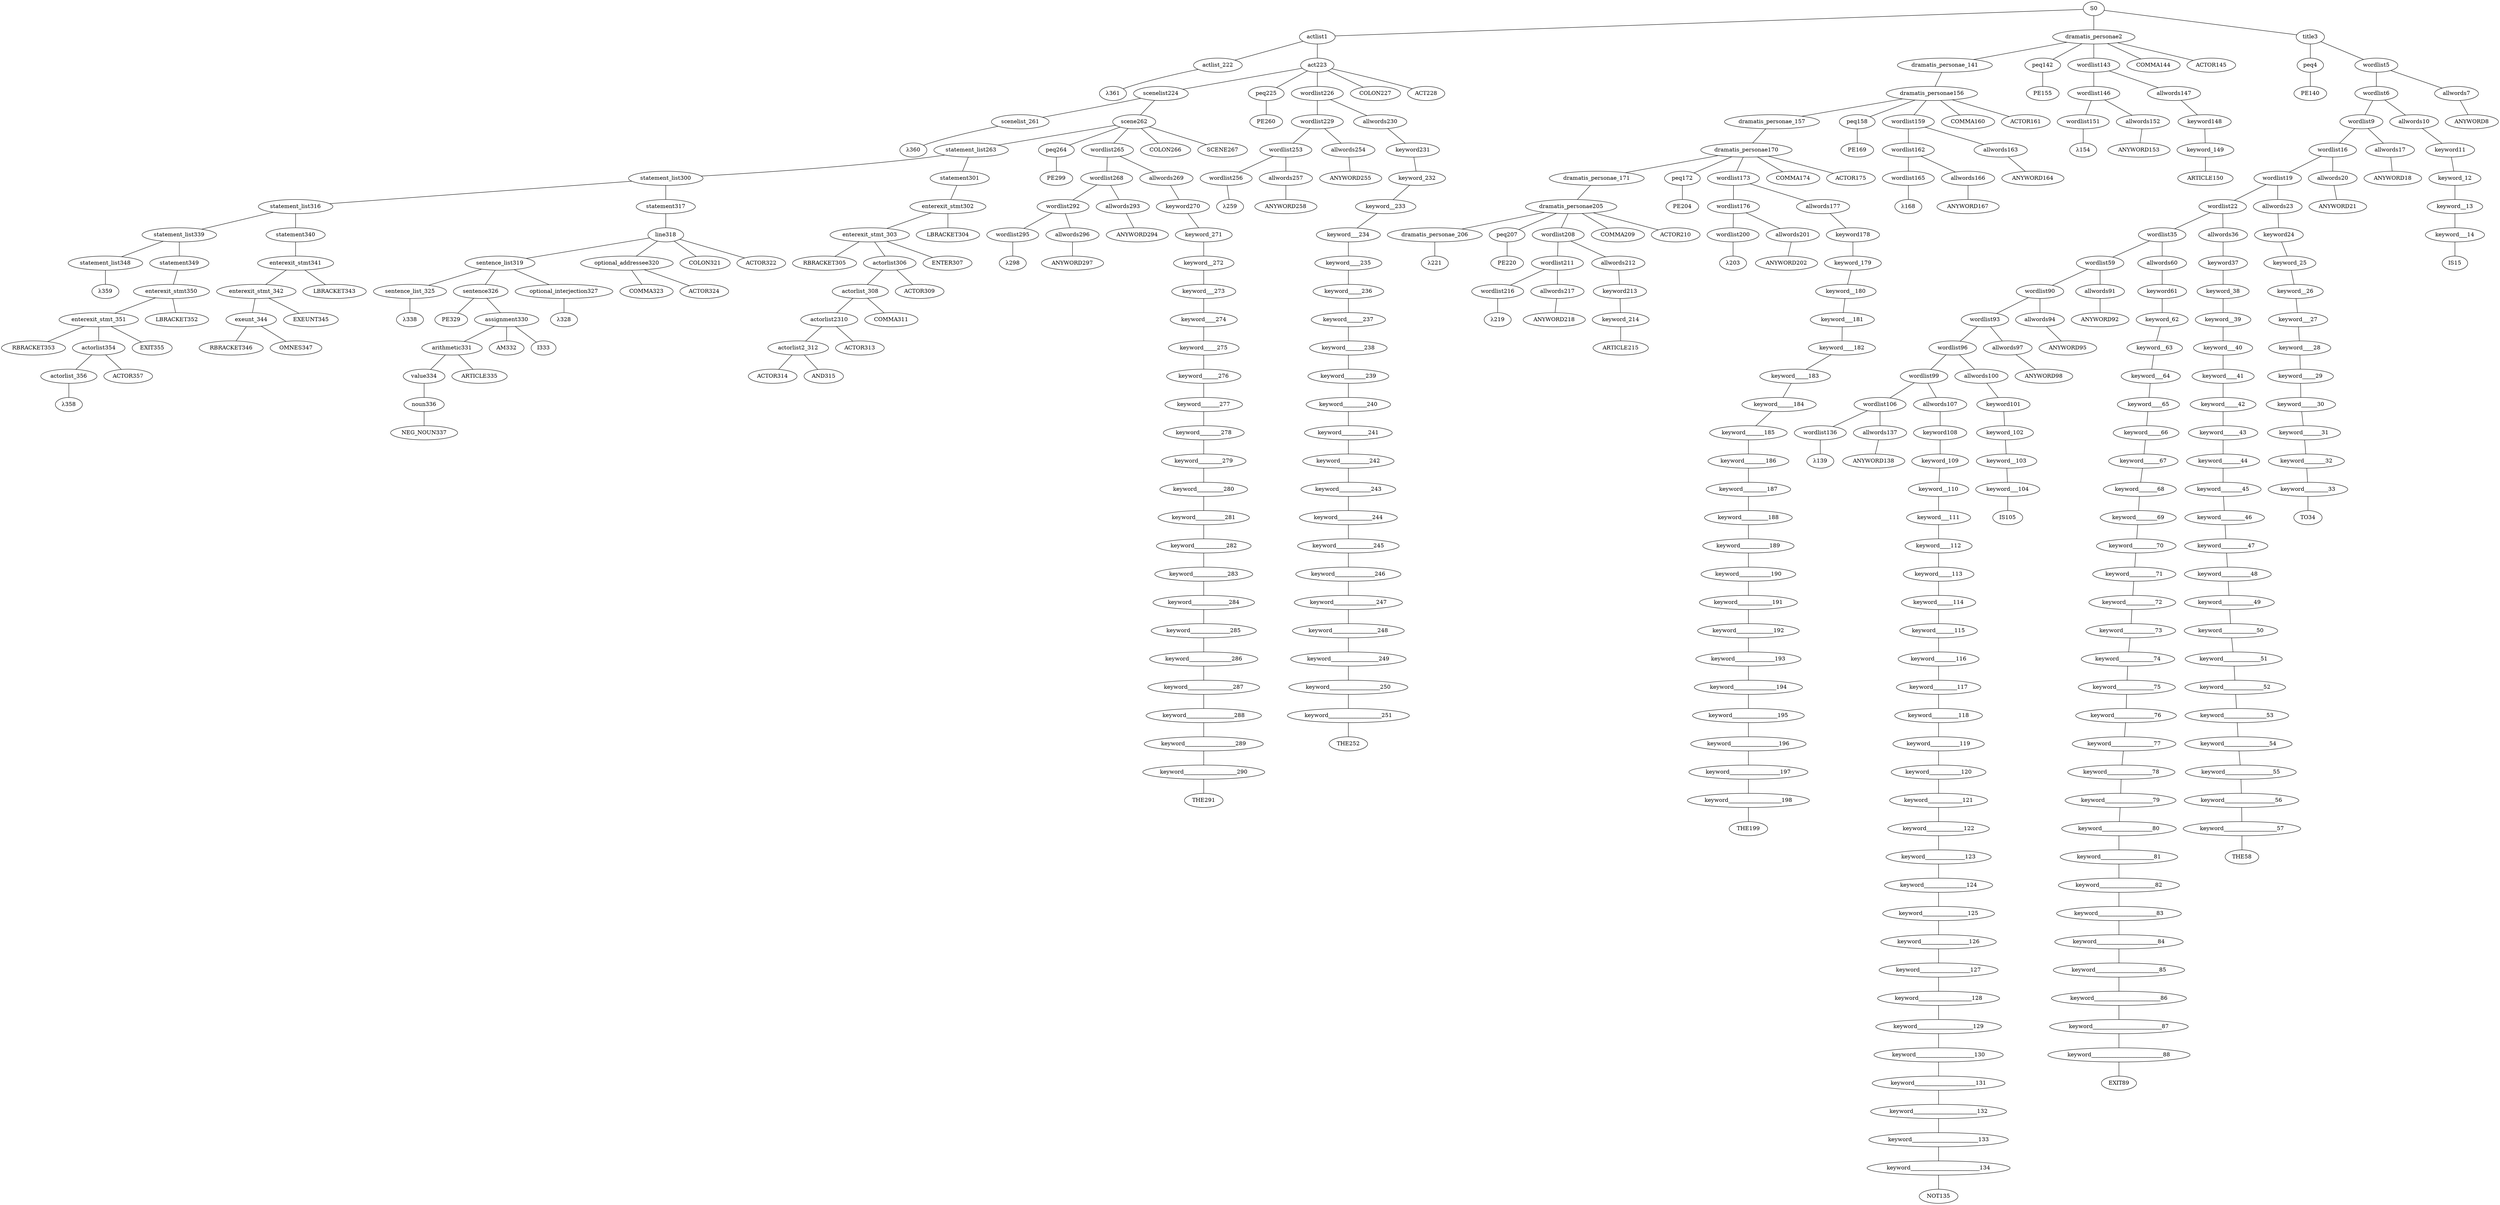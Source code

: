 strict graph {
	S0 -- actlist1
	S0 -- dramatis_personae2
	S0 -- title3

	title3 -- peq4
	title3 -- wordlist5

	wordlist5 -- wordlist6
	wordlist5 -- allwords7

	allwords7 -- ANYWORD8


	wordlist6 -- wordlist9
	wordlist6 -- allwords10

	allwords10 -- keyword11

	keyword11 -- keyword_12

	keyword_12 -- keyword__13

	keyword__13 -- keyword___14

	keyword___14 -- IS15


	wordlist9 -- wordlist16
	wordlist9 -- allwords17

	allwords17 -- ANYWORD18


	wordlist16 -- wordlist19
	wordlist16 -- allwords20

	allwords20 -- ANYWORD21


	wordlist19 -- wordlist22
	wordlist19 -- allwords23

	allwords23 -- keyword24

	keyword24 -- keyword_25

	keyword_25 -- keyword__26

	keyword__26 -- keyword___27

	keyword___27 -- keyword____28

	keyword____28 -- keyword_____29

	keyword_____29 -- keyword______30

	keyword______30 -- keyword_______31

	keyword_______31 -- keyword________32

	keyword________32 -- keyword_________33

	keyword_________33 -- TO34


	wordlist22 -- wordlist35
	wordlist22 -- allwords36

	allwords36 -- keyword37

	keyword37 -- keyword_38

	keyword_38 -- keyword__39

	keyword__39 -- keyword___40

	keyword___40 -- keyword____41

	keyword____41 -- keyword_____42

	keyword_____42 -- keyword______43

	keyword______43 -- keyword_______44

	keyword_______44 -- keyword________45

	keyword________45 -- keyword_________46

	keyword_________46 -- keyword__________47

	keyword__________47 -- keyword___________48

	keyword___________48 -- keyword____________49

	keyword____________49 -- keyword_____________50

	keyword_____________50 -- keyword______________51

	keyword______________51 -- keyword_______________52

	keyword_______________52 -- keyword________________53

	keyword________________53 -- keyword_________________54

	keyword_________________54 -- keyword__________________55

	keyword__________________55 -- keyword___________________56

	keyword___________________56 -- keyword____________________57

	keyword____________________57 -- THE58


	wordlist35 -- wordlist59
	wordlist35 -- allwords60

	allwords60 -- keyword61

	keyword61 -- keyword_62

	keyword_62 -- keyword__63

	keyword__63 -- keyword___64

	keyword___64 -- keyword____65

	keyword____65 -- keyword_____66

	keyword_____66 -- keyword______67

	keyword______67 -- keyword_______68

	keyword_______68 -- keyword________69

	keyword________69 -- keyword_________70

	keyword_________70 -- keyword__________71

	keyword__________71 -- keyword___________72

	keyword___________72 -- keyword____________73

	keyword____________73 -- keyword_____________74

	keyword_____________74 -- keyword______________75

	keyword______________75 -- keyword_______________76

	keyword_______________76 -- keyword________________77

	keyword________________77 -- keyword_________________78

	keyword_________________78 -- keyword__________________79

	keyword__________________79 -- keyword___________________80

	keyword___________________80 -- keyword____________________81

	keyword____________________81 -- keyword_____________________82

	keyword_____________________82 -- keyword______________________83

	keyword______________________83 -- keyword_______________________84

	keyword_______________________84 -- keyword________________________85

	keyword________________________85 -- keyword_________________________86

	keyword_________________________86 -- keyword__________________________87

	keyword__________________________87 -- keyword___________________________88

	keyword___________________________88 -- EXIT89


	wordlist59 -- wordlist90
	wordlist59 -- allwords91

	allwords91 -- ANYWORD92


	wordlist90 -- wordlist93
	wordlist90 -- allwords94

	allwords94 -- ANYWORD95


	wordlist93 -- wordlist96
	wordlist93 -- allwords97

	allwords97 -- ANYWORD98


	wordlist96 -- wordlist99
	wordlist96 -- allwords100

	allwords100 -- keyword101

	keyword101 -- keyword_102

	keyword_102 -- keyword__103

	keyword__103 -- keyword___104

	keyword___104 -- IS105


	wordlist99 -- wordlist106
	wordlist99 -- allwords107

	allwords107 -- keyword108

	keyword108 -- keyword_109

	keyword_109 -- keyword__110

	keyword__110 -- keyword___111

	keyword___111 -- keyword____112

	keyword____112 -- keyword_____113

	keyword_____113 -- keyword______114

	keyword______114 -- keyword_______115

	keyword_______115 -- keyword________116

	keyword________116 -- keyword_________117

	keyword_________117 -- keyword__________118

	keyword__________118 -- keyword___________119

	keyword___________119 -- keyword____________120

	keyword____________120 -- keyword_____________121

	keyword_____________121 -- keyword______________122

	keyword______________122 -- keyword_______________123

	keyword_______________123 -- keyword________________124

	keyword________________124 -- keyword_________________125

	keyword_________________125 -- keyword__________________126

	keyword__________________126 -- keyword___________________127

	keyword___________________127 -- keyword____________________128

	keyword____________________128 -- keyword_____________________129

	keyword_____________________129 -- keyword______________________130

	keyword______________________130 -- keyword_______________________131

	keyword_______________________131 -- keyword________________________132

	keyword________________________132 -- keyword_________________________133

	keyword_________________________133 -- keyword__________________________134

	keyword__________________________134 -- NOT135


	wordlist106 -- wordlist136
	wordlist106 -- allwords137

	allwords137 -- ANYWORD138


	wordlist136 -- λ139

	peq4 -- PE140


	dramatis_personae2 -- dramatis_personae_141
	dramatis_personae2 -- peq142
	dramatis_personae2 -- wordlist143
	dramatis_personae2 -- COMMA144
	dramatis_personae2 -- ACTOR145



	wordlist143 -- wordlist146
	wordlist143 -- allwords147

	allwords147 -- keyword148

	keyword148 -- keyword_149

	keyword_149 -- ARTICLE150


	wordlist146 -- wordlist151
	wordlist146 -- allwords152

	allwords152 -- ANYWORD153


	wordlist151 -- λ154

	peq142 -- PE155


	dramatis_personae_141 -- dramatis_personae156

	dramatis_personae156 -- dramatis_personae_157
	dramatis_personae156 -- peq158
	dramatis_personae156 -- wordlist159
	dramatis_personae156 -- COMMA160
	dramatis_personae156 -- ACTOR161



	wordlist159 -- wordlist162
	wordlist159 -- allwords163

	allwords163 -- ANYWORD164


	wordlist162 -- wordlist165
	wordlist162 -- allwords166

	allwords166 -- ANYWORD167


	wordlist165 -- λ168

	peq158 -- PE169


	dramatis_personae_157 -- dramatis_personae170

	dramatis_personae170 -- dramatis_personae_171
	dramatis_personae170 -- peq172
	dramatis_personae170 -- wordlist173
	dramatis_personae170 -- COMMA174
	dramatis_personae170 -- ACTOR175



	wordlist173 -- wordlist176
	wordlist173 -- allwords177

	allwords177 -- keyword178

	keyword178 -- keyword_179

	keyword_179 -- keyword__180

	keyword__180 -- keyword___181

	keyword___181 -- keyword____182

	keyword____182 -- keyword_____183

	keyword_____183 -- keyword______184

	keyword______184 -- keyword_______185

	keyword_______185 -- keyword________186

	keyword________186 -- keyword_________187

	keyword_________187 -- keyword__________188

	keyword__________188 -- keyword___________189

	keyword___________189 -- keyword____________190

	keyword____________190 -- keyword_____________191

	keyword_____________191 -- keyword______________192

	keyword______________192 -- keyword_______________193

	keyword_______________193 -- keyword________________194

	keyword________________194 -- keyword_________________195

	keyword_________________195 -- keyword__________________196

	keyword__________________196 -- keyword___________________197

	keyword___________________197 -- keyword____________________198

	keyword____________________198 -- THE199


	wordlist176 -- wordlist200
	wordlist176 -- allwords201

	allwords201 -- ANYWORD202


	wordlist200 -- λ203

	peq172 -- PE204


	dramatis_personae_171 -- dramatis_personae205

	dramatis_personae205 -- dramatis_personae_206
	dramatis_personae205 -- peq207
	dramatis_personae205 -- wordlist208
	dramatis_personae205 -- COMMA209
	dramatis_personae205 -- ACTOR210



	wordlist208 -- wordlist211
	wordlist208 -- allwords212

	allwords212 -- keyword213

	keyword213 -- keyword_214

	keyword_214 -- ARTICLE215


	wordlist211 -- wordlist216
	wordlist211 -- allwords217

	allwords217 -- ANYWORD218


	wordlist216 -- λ219

	peq207 -- PE220


	dramatis_personae_206 -- λ221

	actlist1 -- actlist_222
	actlist1 -- act223

	act223 -- scenelist224
	act223 -- peq225
	act223 -- wordlist226
	act223 -- COLON227
	act223 -- ACT228



	wordlist226 -- wordlist229
	wordlist226 -- allwords230

	allwords230 -- keyword231

	keyword231 -- keyword_232

	keyword_232 -- keyword__233

	keyword__233 -- keyword___234

	keyword___234 -- keyword____235

	keyword____235 -- keyword_____236

	keyword_____236 -- keyword______237

	keyword______237 -- keyword_______238

	keyword_______238 -- keyword________239

	keyword________239 -- keyword_________240

	keyword_________240 -- keyword__________241

	keyword__________241 -- keyword___________242

	keyword___________242 -- keyword____________243

	keyword____________243 -- keyword_____________244

	keyword_____________244 -- keyword______________245

	keyword______________245 -- keyword_______________246

	keyword_______________246 -- keyword________________247

	keyword________________247 -- keyword_________________248

	keyword_________________248 -- keyword__________________249

	keyword__________________249 -- keyword___________________250

	keyword___________________250 -- keyword____________________251

	keyword____________________251 -- THE252


	wordlist229 -- wordlist253
	wordlist229 -- allwords254

	allwords254 -- ANYWORD255


	wordlist253 -- wordlist256
	wordlist253 -- allwords257

	allwords257 -- ANYWORD258


	wordlist256 -- λ259

	peq225 -- PE260


	scenelist224 -- scenelist_261
	scenelist224 -- scene262

	scene262 -- statement_list263
	scene262 -- peq264
	scene262 -- wordlist265
	scene262 -- COLON266
	scene262 -- SCENE267



	wordlist265 -- wordlist268
	wordlist265 -- allwords269

	allwords269 -- keyword270

	keyword270 -- keyword_271

	keyword_271 -- keyword__272

	keyword__272 -- keyword___273

	keyword___273 -- keyword____274

	keyword____274 -- keyword_____275

	keyword_____275 -- keyword______276

	keyword______276 -- keyword_______277

	keyword_______277 -- keyword________278

	keyword________278 -- keyword_________279

	keyword_________279 -- keyword__________280

	keyword__________280 -- keyword___________281

	keyword___________281 -- keyword____________282

	keyword____________282 -- keyword_____________283

	keyword_____________283 -- keyword______________284

	keyword______________284 -- keyword_______________285

	keyword_______________285 -- keyword________________286

	keyword________________286 -- keyword_________________287

	keyword_________________287 -- keyword__________________288

	keyword__________________288 -- keyword___________________289

	keyword___________________289 -- keyword____________________290

	keyword____________________290 -- THE291


	wordlist268 -- wordlist292
	wordlist268 -- allwords293

	allwords293 -- ANYWORD294


	wordlist292 -- wordlist295
	wordlist292 -- allwords296

	allwords296 -- ANYWORD297


	wordlist295 -- λ298

	peq264 -- PE299


	statement_list263 -- statement_list300
	statement_list263 -- statement301

	statement301 -- enterexit_stmt302

	enterexit_stmt302 -- enterexit_stmt_303
	enterexit_stmt302 -- LBRACKET304


	enterexit_stmt_303 -- RBRACKET305
	enterexit_stmt_303 -- actorlist306
	enterexit_stmt_303 -- ENTER307


	actorlist306 -- actorlist_308
	actorlist306 -- ACTOR309


	actorlist_308 -- actorlist2310
	actorlist_308 -- COMMA311


	actorlist2310 -- actorlist2_312
	actorlist2310 -- ACTOR313


	actorlist2_312 -- ACTOR314
	actorlist2_312 -- AND315




	statement_list300 -- statement_list316
	statement_list300 -- statement317

	statement317 -- line318

	line318 -- sentence_list319
	line318 -- optional_addressee320
	line318 -- COLON321
	line318 -- ACTOR322



	optional_addressee320 -- COMMA323
	optional_addressee320 -- ACTOR324



	sentence_list319 -- sentence_list_325
	sentence_list319 -- sentence326
	sentence_list319 -- optional_interjection327

	optional_interjection327 -- λ328

	sentence326 -- PE329
	sentence326 -- assignment330

	assignment330 -- arithmetic331
	assignment330 -- AM332
	assignment330 -- I333



	arithmetic331 -- value334
	arithmetic331 -- ARTICLE335


	value334 -- noun336

	noun336 -- NEG_NOUN337



	sentence_list_325 -- λ338

	statement_list316 -- statement_list339
	statement_list316 -- statement340

	statement340 -- enterexit_stmt341

	enterexit_stmt341 -- enterexit_stmt_342
	enterexit_stmt341 -- LBRACKET343


	enterexit_stmt_342 -- exeunt_344
	enterexit_stmt_342 -- EXEUNT345


	exeunt_344 -- RBRACKET346
	exeunt_344 -- OMNES347



	statement_list339 -- statement_list348
	statement_list339 -- statement349

	statement349 -- enterexit_stmt350

	enterexit_stmt350 -- enterexit_stmt_351
	enterexit_stmt350 -- LBRACKET352


	enterexit_stmt_351 -- RBRACKET353
	enterexit_stmt_351 -- actorlist354
	enterexit_stmt_351 -- EXIT355


	actorlist354 -- actorlist_356
	actorlist354 -- ACTOR357


	actorlist_356 -- λ358


	statement_list348 -- λ359

	scenelist_261 -- λ360

	actlist_222 -- λ361


}